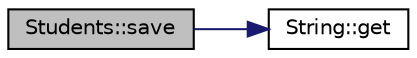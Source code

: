 digraph "Students::save"
{
 // LATEX_PDF_SIZE
  edge [fontname="Helvetica",fontsize="10",labelfontname="Helvetica",labelfontsize="10"];
  node [fontname="Helvetica",fontsize="10",shape=record];
  rankdir="LR";
  Node1 [label="Students::save",height=0.2,width=0.4,color="black", fillcolor="grey75", style="filled", fontcolor="black",tooltip="Сериализира таблица"];
  Node1 -> Node2 [color="midnightblue",fontsize="10",style="solid",fontname="Helvetica"];
  Node2 [label="String::get",height=0.2,width=0.4,color="black", fillcolor="white", style="filled",URL="$class_string.html#a5d05517bcc8df58bc5eff312e3926b61",tooltip=" "];
}
